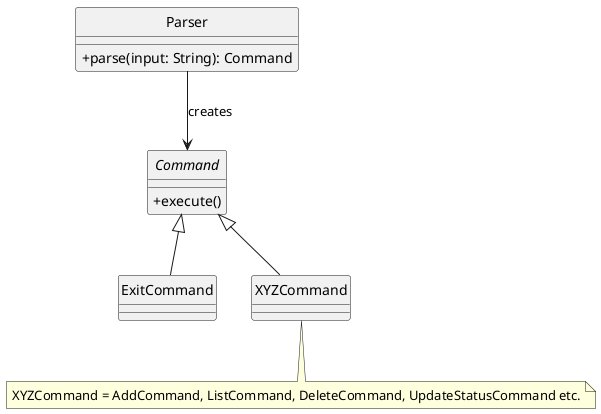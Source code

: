 @startuml
skinparam classAttributeIconSize 0
hide circle

class Parser {
    + parse(input: String): Command
}

abstract class Command {
    + execute()
}

class ExitCommand extends Command {
}

class XYZCommand extends Command {
}

Parser --> Command : creates

note bottom of XYZCommand
XYZCommand = AddCommand, ListCommand, DeleteCommand, UpdateStatusCommand etc.
end note
@enduml
